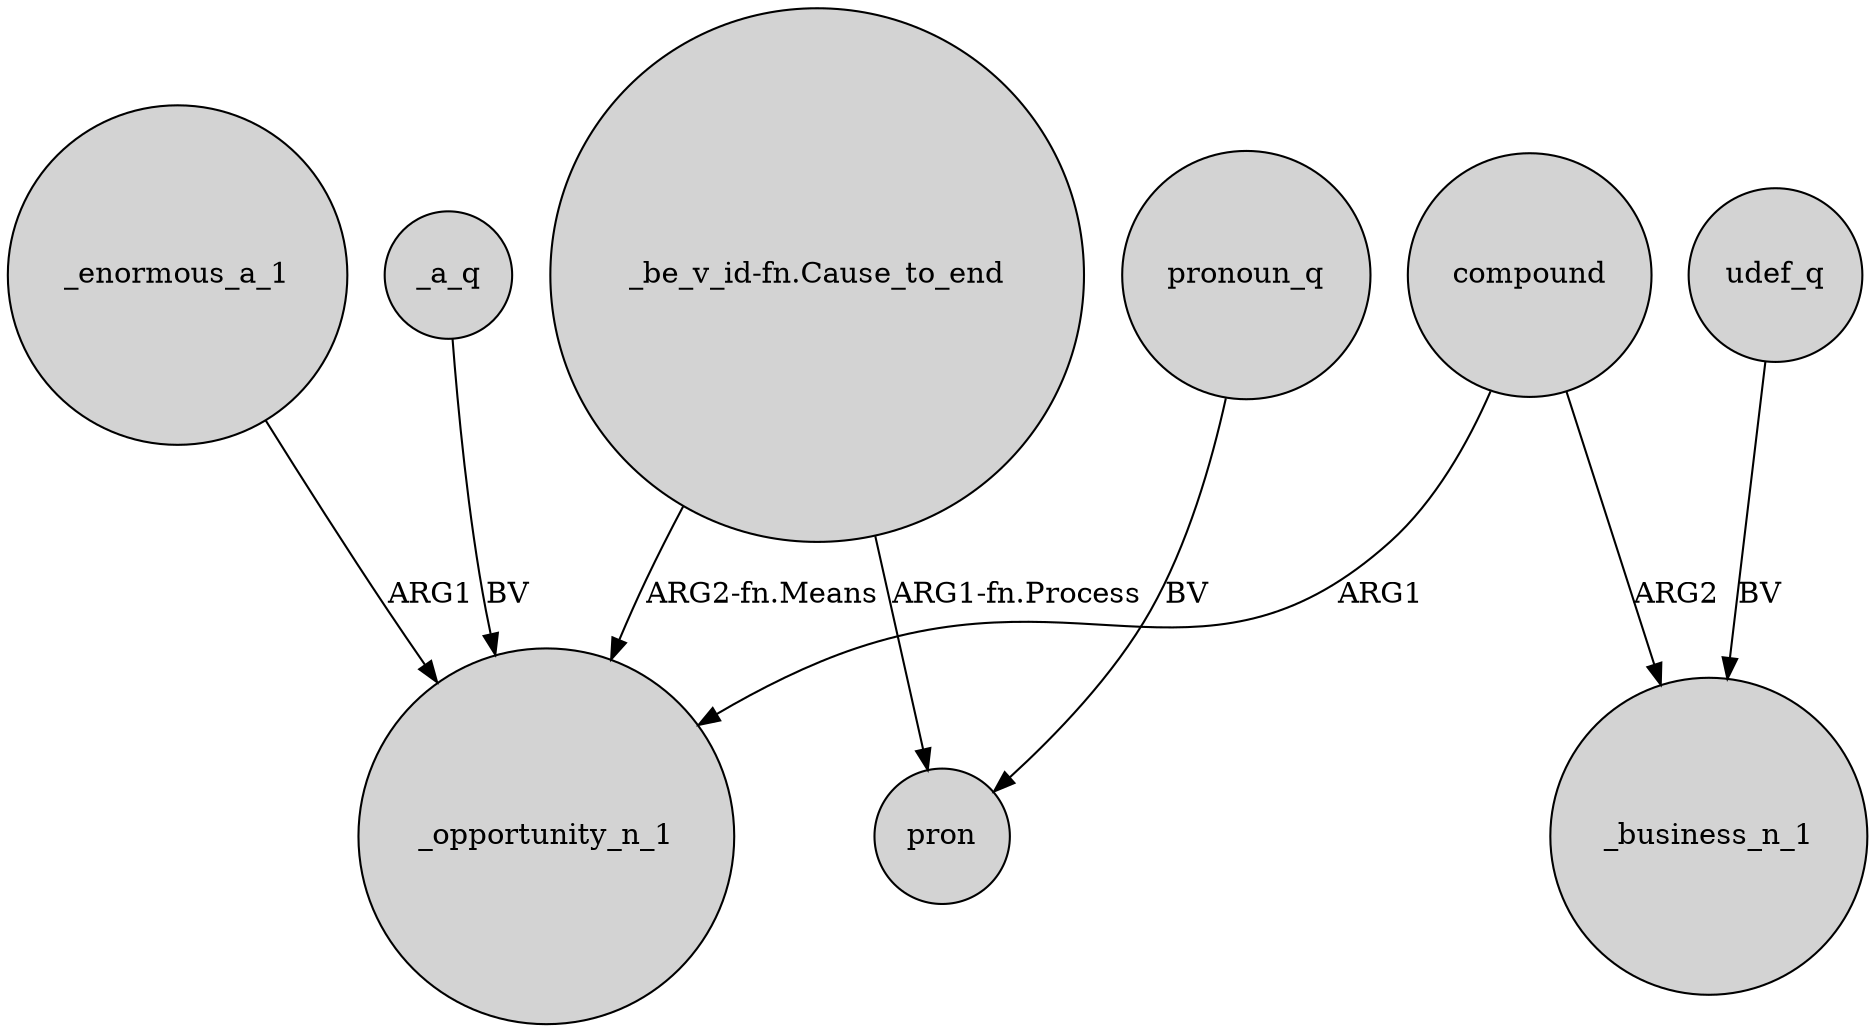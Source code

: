 digraph {
	node [shape=circle style=filled]
	_a_q -> _opportunity_n_1 [label=BV]
	"_be_v_id-fn.Cause_to_end" -> _opportunity_n_1 [label="ARG2-fn.Means"]
	udef_q -> _business_n_1 [label=BV]
	pronoun_q -> pron [label=BV]
	compound -> _opportunity_n_1 [label=ARG1]
	"_be_v_id-fn.Cause_to_end" -> pron [label="ARG1-fn.Process"]
	_enormous_a_1 -> _opportunity_n_1 [label=ARG1]
	compound -> _business_n_1 [label=ARG2]
}
